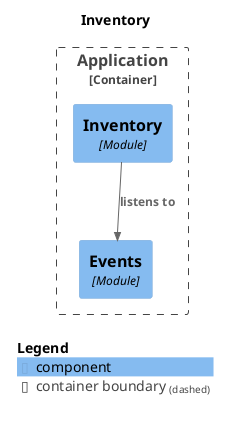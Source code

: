 @startuml
set separator none
title Inventory

top to bottom direction

!include <C4/C4>
!include <C4/C4_Context>
!include <C4/C4_Component>

Container_Boundary("ModulithLibraryApplication.ModulithLibraryApplication_boundary", "Application", $tags="") {
  Component(ModulithLibraryApplication.ModulithLibraryApplication.Events, "Events", $techn="Module", $descr="", $tags="", $link="")
  Component(ModulithLibraryApplication.ModulithLibraryApplication.Inventory, "Inventory", $techn="Module", $descr="", $tags="", $link="")
}

Rel(ModulithLibraryApplication.ModulithLibraryApplication.Inventory, ModulithLibraryApplication.ModulithLibraryApplication.Events, "listens to", $techn="", $tags="", $link="")

SHOW_LEGEND(true)
@enduml